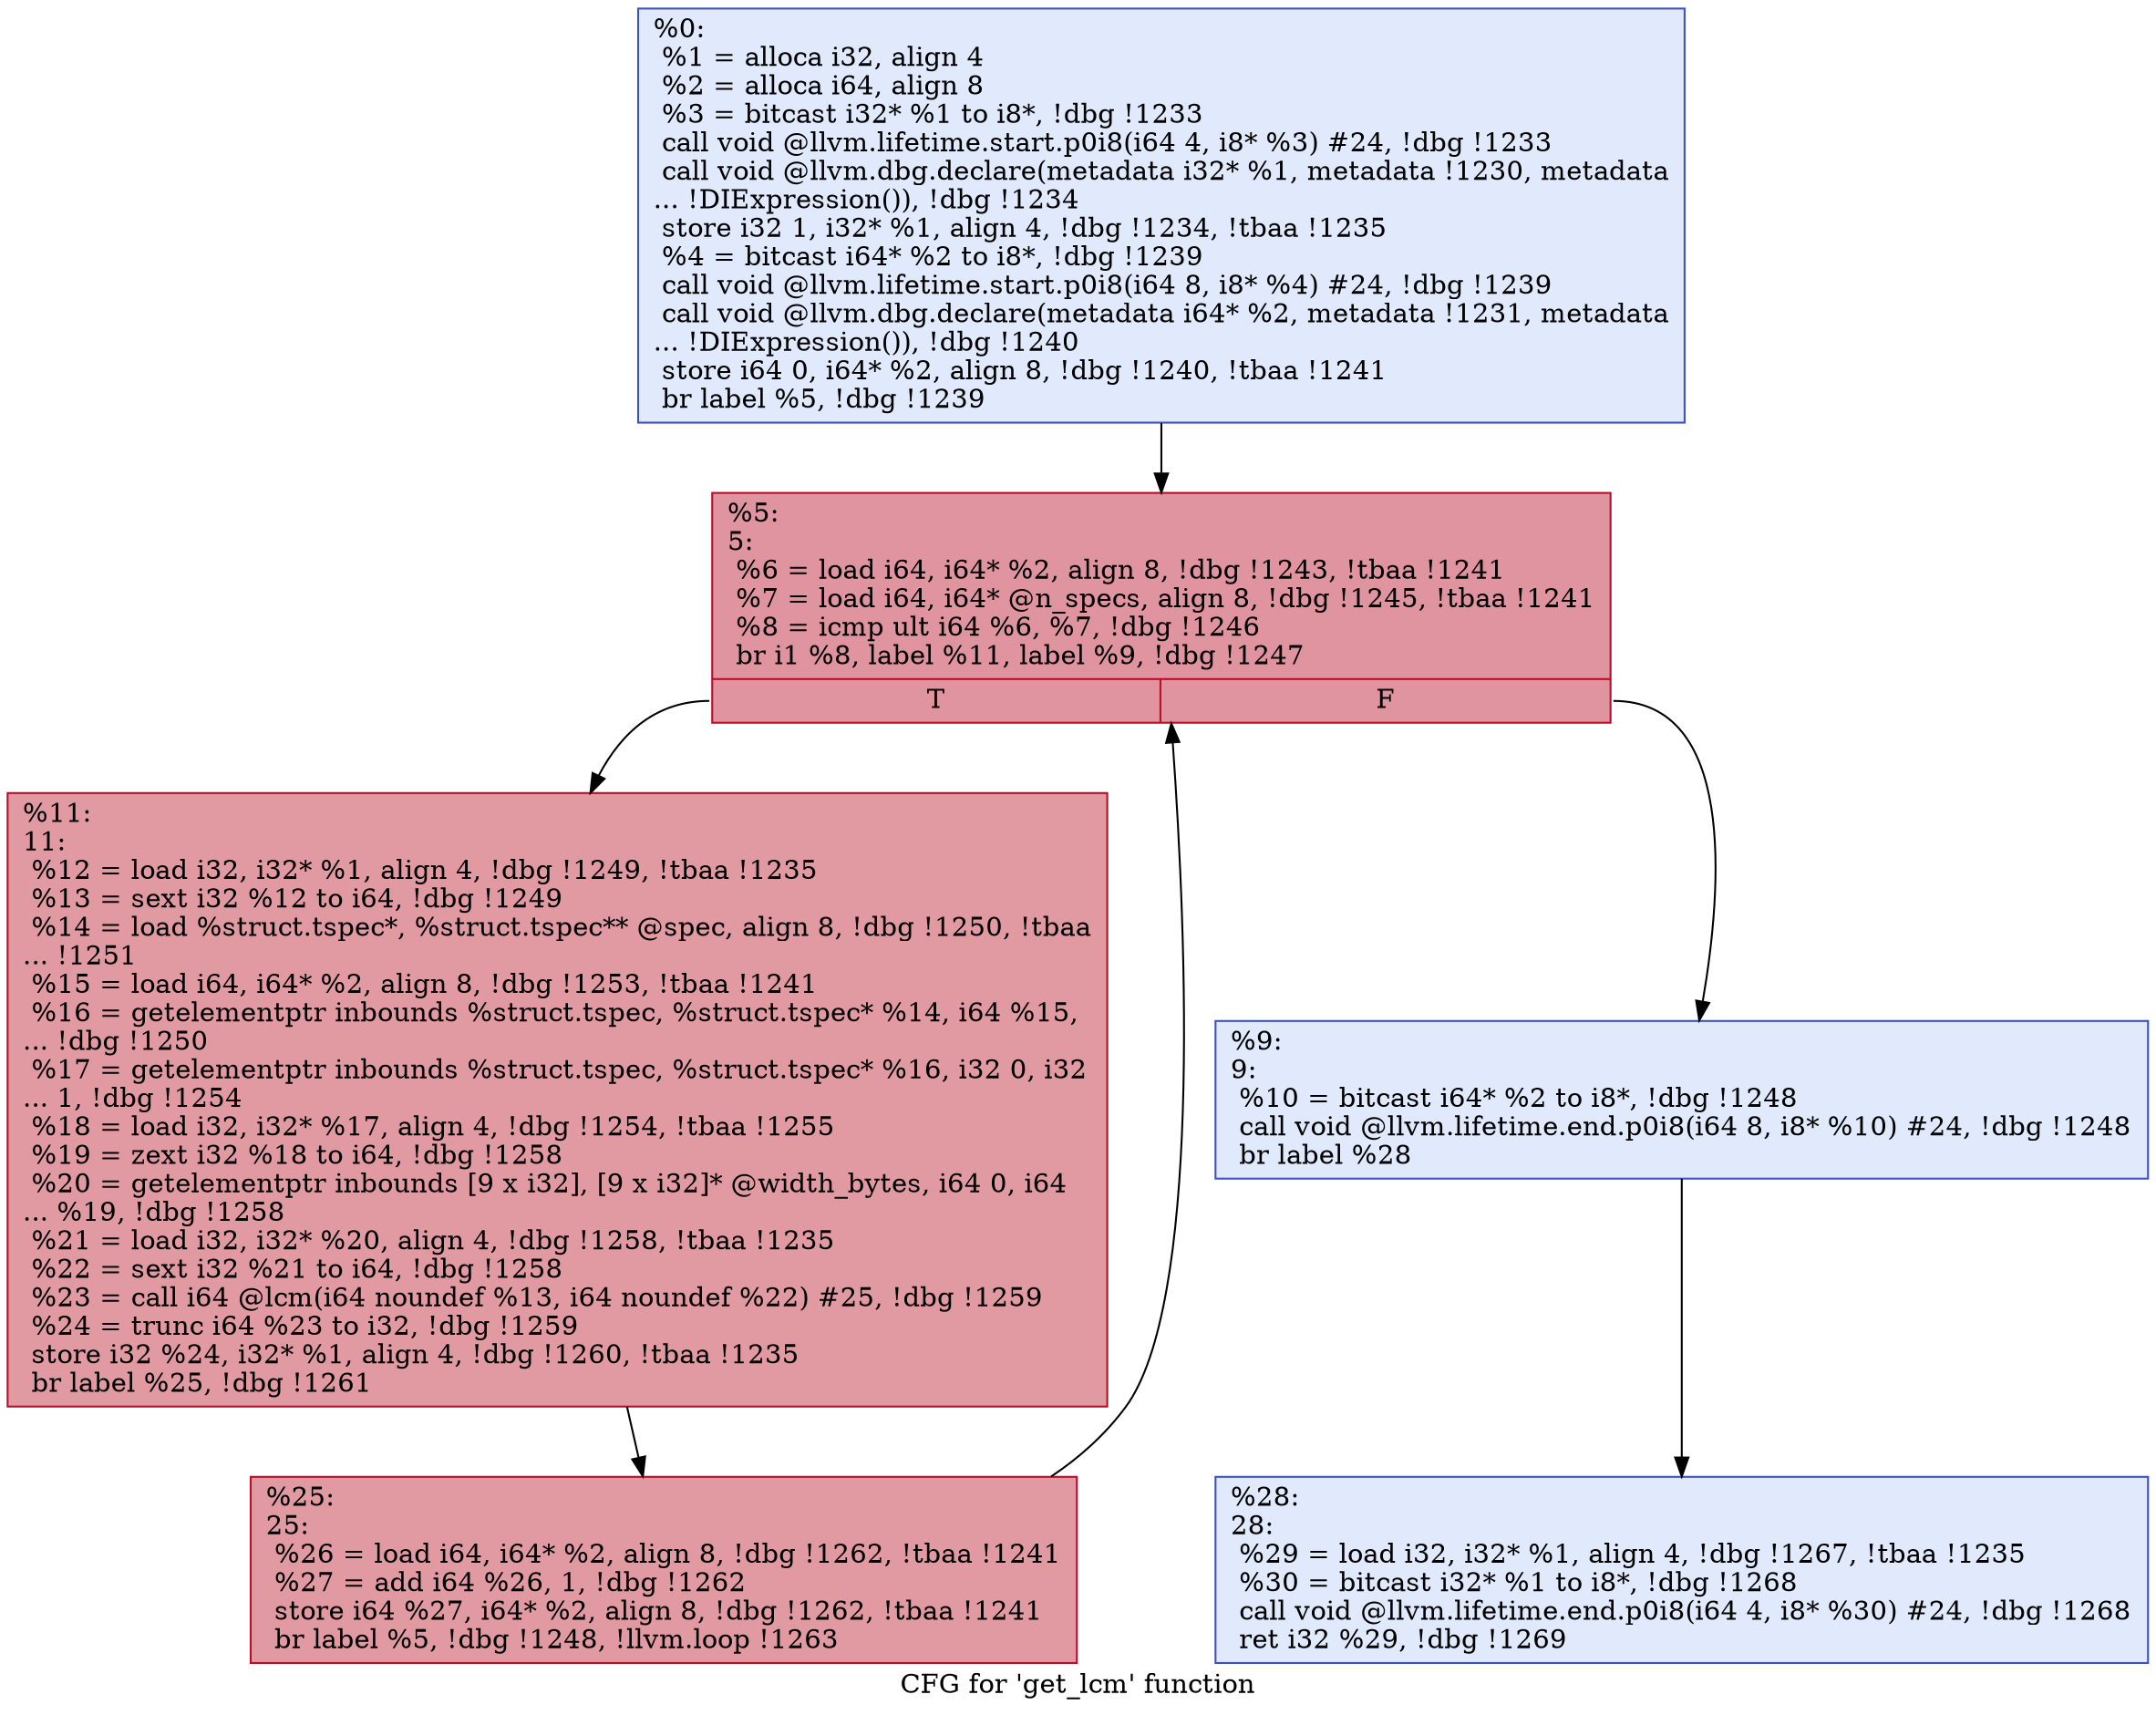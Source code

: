 digraph "CFG for 'get_lcm' function" {
	label="CFG for 'get_lcm' function";

	Node0x9c08c0 [shape=record,color="#3d50c3ff", style=filled, fillcolor="#b9d0f970",label="{%0:\l  %1 = alloca i32, align 4\l  %2 = alloca i64, align 8\l  %3 = bitcast i32* %1 to i8*, !dbg !1233\l  call void @llvm.lifetime.start.p0i8(i64 4, i8* %3) #24, !dbg !1233\l  call void @llvm.dbg.declare(metadata i32* %1, metadata !1230, metadata\l... !DIExpression()), !dbg !1234\l  store i32 1, i32* %1, align 4, !dbg !1234, !tbaa !1235\l  %4 = bitcast i64* %2 to i8*, !dbg !1239\l  call void @llvm.lifetime.start.p0i8(i64 8, i8* %4) #24, !dbg !1239\l  call void @llvm.dbg.declare(metadata i64* %2, metadata !1231, metadata\l... !DIExpression()), !dbg !1240\l  store i64 0, i64* %2, align 8, !dbg !1240, !tbaa !1241\l  br label %5, !dbg !1239\l}"];
	Node0x9c08c0 -> Node0x9c0a50;
	Node0x9c0a50 [shape=record,color="#b70d28ff", style=filled, fillcolor="#b70d2870",label="{%5:\l5:                                                \l  %6 = load i64, i64* %2, align 8, !dbg !1243, !tbaa !1241\l  %7 = load i64, i64* @n_specs, align 8, !dbg !1245, !tbaa !1241\l  %8 = icmp ult i64 %6, %7, !dbg !1246\l  br i1 %8, label %11, label %9, !dbg !1247\l|{<s0>T|<s1>F}}"];
	Node0x9c0a50:s0 -> Node0x9c0af0;
	Node0x9c0a50:s1 -> Node0x9c0aa0;
	Node0x9c0aa0 [shape=record,color="#3d50c3ff", style=filled, fillcolor="#b9d0f970",label="{%9:\l9:                                                \l  %10 = bitcast i64* %2 to i8*, !dbg !1248\l  call void @llvm.lifetime.end.p0i8(i64 8, i8* %10) #24, !dbg !1248\l  br label %28\l}"];
	Node0x9c0aa0 -> Node0x9c0b90;
	Node0x9c0af0 [shape=record,color="#b70d28ff", style=filled, fillcolor="#bb1b2c70",label="{%11:\l11:                                               \l  %12 = load i32, i32* %1, align 4, !dbg !1249, !tbaa !1235\l  %13 = sext i32 %12 to i64, !dbg !1249\l  %14 = load %struct.tspec*, %struct.tspec** @spec, align 8, !dbg !1250, !tbaa\l... !1251\l  %15 = load i64, i64* %2, align 8, !dbg !1253, !tbaa !1241\l  %16 = getelementptr inbounds %struct.tspec, %struct.tspec* %14, i64 %15,\l... !dbg !1250\l  %17 = getelementptr inbounds %struct.tspec, %struct.tspec* %16, i32 0, i32\l... 1, !dbg !1254\l  %18 = load i32, i32* %17, align 4, !dbg !1254, !tbaa !1255\l  %19 = zext i32 %18 to i64, !dbg !1258\l  %20 = getelementptr inbounds [9 x i32], [9 x i32]* @width_bytes, i64 0, i64\l... %19, !dbg !1258\l  %21 = load i32, i32* %20, align 4, !dbg !1258, !tbaa !1235\l  %22 = sext i32 %21 to i64, !dbg !1258\l  %23 = call i64 @lcm(i64 noundef %13, i64 noundef %22) #25, !dbg !1259\l  %24 = trunc i64 %23 to i32, !dbg !1259\l  store i32 %24, i32* %1, align 4, !dbg !1260, !tbaa !1235\l  br label %25, !dbg !1261\l}"];
	Node0x9c0af0 -> Node0x9c0b40;
	Node0x9c0b40 [shape=record,color="#b70d28ff", style=filled, fillcolor="#bb1b2c70",label="{%25:\l25:                                               \l  %26 = load i64, i64* %2, align 8, !dbg !1262, !tbaa !1241\l  %27 = add i64 %26, 1, !dbg !1262\l  store i64 %27, i64* %2, align 8, !dbg !1262, !tbaa !1241\l  br label %5, !dbg !1248, !llvm.loop !1263\l}"];
	Node0x9c0b40 -> Node0x9c0a50;
	Node0x9c0b90 [shape=record,color="#3d50c3ff", style=filled, fillcolor="#b9d0f970",label="{%28:\l28:                                               \l  %29 = load i32, i32* %1, align 4, !dbg !1267, !tbaa !1235\l  %30 = bitcast i32* %1 to i8*, !dbg !1268\l  call void @llvm.lifetime.end.p0i8(i64 4, i8* %30) #24, !dbg !1268\l  ret i32 %29, !dbg !1269\l}"];
}
